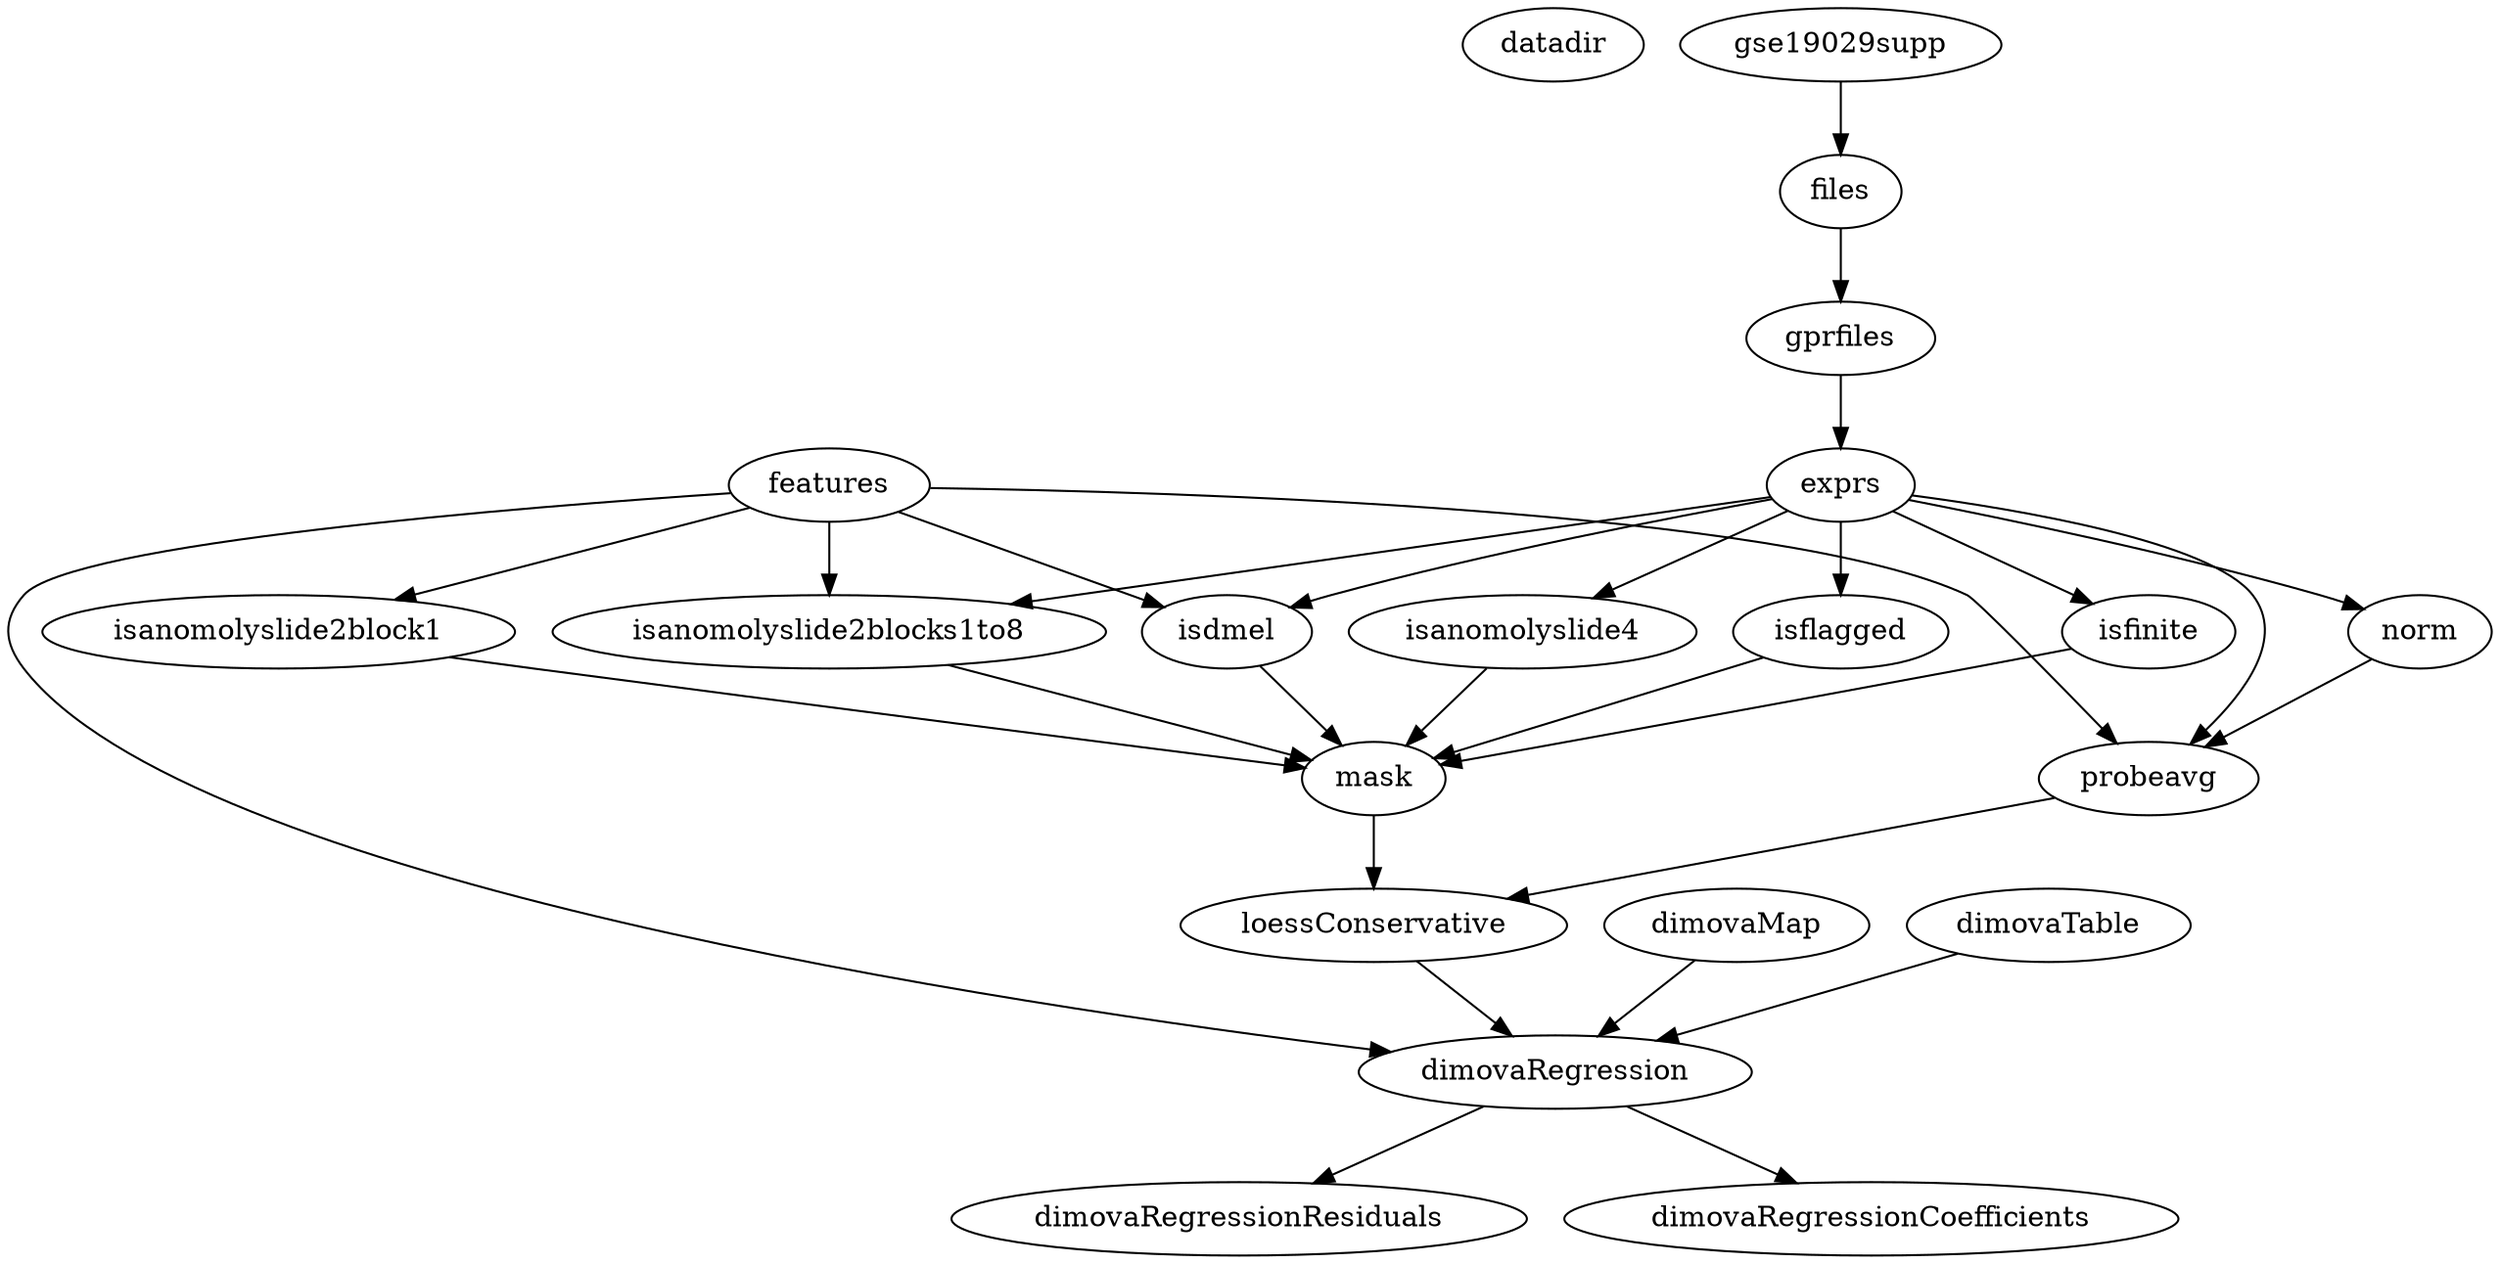 #library(marray)
#library(GEOquery)
#loessConservative <- function(arraydata,filter=matrix(TRUE,nrow(maM(arraydata)),ncol(maM(arraydata)))) {
#  Mnorm = c()
#  for(j in 1:ncol(maM(arraydata))) {
#    x = data.frame(A=maA(arraydata)[filter[,j],j],M=maM(arraydata)[filter[,j],j])
#    l = loess("M~A",x)
#    l.pred = predict(l,data.frame(A = maA(arraydata)[,j]))
#
#    # for conservative adjustment based on l.pred (which we treat as our A-dependent bias estimate), we want:
#    # 1. values greater than l.pred, in absolute value, and having the same sign map to: sign(l.pred)*abs(M-l.pred)
#    # 2. values with sign opposite l.pred (or sign 0) map to: themselves 
#    # 3. values less than or equal to l.pred, in absolute value, and having the same sign map to: 0 
#    case1 = sign(l.pred)==sign(maM(arraydata)[,j]) & abs(maM(arraydata)[,j]) > abs(l.pred)
#    case2 = sign(maM(arraydata)[,j])==-sign(l.pred) | sign(maM(arraydata)[,j])==0
#    case3 = sign(l.pred)==sign(maM(arraydata)[,j]) & abs(maM(arraydata)[,j]) <= abs(l.pred)
#
#    case1[is.na(case1)]=FALSE
#    case2[is.na(case2)]=FALSE
#    case3[is.na(case3)]=FALSE
#
#    M = maM(arraydata)[,j]
#    Mnormj = rep(NA,length(l.pred))
#    #Mnormj = maM(arraydata)[,j]-l.pred # standard transformation
#    Mnormj[case1] = sign(l.pred[case1])*abs(M[case1]-l.pred[case1])
#    Mnormj[case2] = M[case2]
#    Mnormj[case3] = 0
#    Mnorm = cbind(Mnorm,Mnormj)
#  }
#
#  maM(arraydata) = Mnorm
#  arraydata
#}
#getURL <- function(url) {
#  temp <- tempfile()
#  download.file(url, temp, method="wget")
#  return(temp)
#}

#referenceDimovaGenesToProbes <- function(annotFileDimova, probes) {
#  dimova_genes = read.delim(annotFileDimova,as.is=TRUE)
#  dimova_genes[c(2,6,10,12,18,24,30,35,49,56,61,112,159),1] = c("DNAprim","E2f","CG5250","E2f2","Dp","Rbf","Rbf2","NtR","CG2543","CycE","RfC40","Chd3","sd")
#  rownames(dimova_genes) = dimova_genes[,1]
#
#  dimova_index = sapply(1:nrow(dimova_genes),function(j) {
#    gene = dimova_genes[j,1]
#    i = which(probes$GENE_SYMBOL==gene)
#    if(length(i)==0) {
#      fbid = dimova_genes[j,2]
#      i = which(probes$FLYBASE_ID==fbid)
#    }
#    return(i)
#  })
#  names(dimova_index) = dimova_genes[,1]
#
#  unmapped = which(sapply(dimova_index,length)==0)
#  alt = sapply(unmapped,function(i) { dimova_genes[i,"NAME"] })
#
#  altmap = sapply(alt,function(sym) {
#    i = which(grepl(sym,probes$GENE_SYMBOL))
#  })
#
#  dimova_index[unmapped] = altmap
#  unmapped = which(sapply(dimova_index,length)==0)
#
#  alt = sapply(unmapped,function(i) { dimova_genes[i,"SYMBOL"] })
#  altmap = sapply(alt,function(sym) {
#    i = which(grepl(sym,probes$GENE_SYMBOL))
#    if(length(i)>0) {
#      print(paste(sym,"matched",probes$GENE_SYMBOL[i]))
#    }
#    return(i)
#  })
#
#  altmap
#  altmap["CG13345"] = c()
#  dimova_index[unmapped[names(altmap)]] = altmap
#
#  unmapped = which(sapply(dimova_index,length)==0)
#  altmap = list() # go through and manually try to map the unmapped genes
#
#  # map DNApol-alpha180
#  i = sapply(1:ncol(probes),function(j) { which(grepl("DNApol",probes[,j]))})
#  altmap[[names(unmapped)[1]]] = i[[which(sapply(i,length)>1)[4]]][1]
#
#  # map CG13345, FBgn0086356
#  i = sapply(1:ncol(probes),function(j) { which(grepl("CG13345",probes[,j]))})
#  altmap[[names(unmapped)[3]]] = i[[5]]
#
#  dimova_index[names(altmap)] = altmap
#
#  rm(alt,altmap,i)
#  unmapped = which(sapply(dimova_index,length)==0)
#  dimova_index
#}
#dimovaRegression <- function(arraydata, dimova_table, dimova_map, features) {
#  dimova_submap <- dimova_map[which(dimova_map[,2] %in% rownames(dimova_table)),]
#  dimova_submap_rows <- sapply(dimova_submap[,1],function(x) which(features$PROBE_ID==x))
#  Y = maM(arraydata)[dimova_submap_rows,]
#  rownames(Y) = dimova_submap[,1]
#  models = list()
#  for (j in 1:ncol(Y)) {
#    subset = !is.na(Y[,j])
#    data = data.frame(Y=Y[subset,j],dimova_table[dimova_submap[subset,2],])
#    models[[j]] = lm("Y~0+E2F1+E2F2+DP+RBF1+RBF2+RBF12",data)
#  }
#  models
##  x = sapply(models,function(x) { x$coefficients })
#}
#dimovaTable <- function(table1a, table1b, table1c) {
#  dimova_table1a = read.delim(table1a,as.is=TRUE,row.names=1)
#  dimova_table1b = read.delim(table1b,as.is=TRUE,row.names=1)
#  dimova_table1c = read.delim(table1c,as.is=TRUE,row.names=1)
#
#  dimova_table = rbind(dimova_table1a,dimova_table1b,dimova_table1c)
#
#  rownames(dimova_table)[rownames(dimova_table)=="Sd"]="sd"
#  rownames(dimova_table)[rownames(dimova_table)=="Ntr"]="NtR"
#  dimova_table
#}
#options("data.path" = "/tmp")

digraph gse19029 {
  datadir [expression="'/tmp'"]
  gse19029supp [function=getGEOSuppFiles,GEO="'GSE19029'",makeDirectory=FALSE,baseDir="getOption('data.path')"]
//  datadir -> gse19029supp
  files [expression="if (untar(rownames(gse19029supp)[[1]],exdir=getOption('data.path'))==0) untar(rownames(gse19029supp)[[1]],list=TRUE) else error('untar failed')"]
  gse19029supp -> files
//  datadir -> files

  gprfiles [expression="grep('.gpr.gz$',files,value=TRUE)"]
  files -> gprfiles
  exprs [function="read.GenePix", path="getOption('data.path')"]
//  datadir -> exprs [name=path]
  gprfiles -> exprs [name=fnames]

//  FBids [expression="with(maInfo(maGnames(exprs)),regmatches(Name,regexec('FBgn[0-9]+$',Name)))"]
//  FBids [expression="with(maInfo(maGnames(exprs)),sapply(Name,function(x) { pos = regexpr('FBgn[0-9]+$',x); if(pos==-1) NA else regmatches(x,pos) }))"]
  
//  features [expression="read.delim(system.file('extdata', 'v4.3_genelist_L1.1.1.10_master.txt.gz', package='dotpipeR'),skip=30,as.is=TRUE)"]
  features [expression="read.delim(getURL('https://github.com/imfoo/DimovaData/blob/master/v4.3_genelist_L1.1.1.10_master.txt.gz?raw=true'),skip=30,as.is=TRUE)"]

//  gplfile [function=getGEOfile, GEO="'GPL9528'",baseDir="getOption('data.path')"]
//  probes [function="read.delim", sep="'\t'", skip=41]
//  gplfile -> probes [name=file]
////  datadir -> gplfile
//
//  features [expression="merge(maInfo(maGnames(exprs)), probes, by='ID', all.x=TRUE, all.y=FALSE)"]
//  exprs -> features
//  probes -> features

  isdmel [expression="matrix(rep(p[,7]=='Drosophila melanogaster',ncol(exprs)),nrow(exprs),ncol(exprs))"]
  features -> isdmel [name=p]
  exprs -> isdmel
  isfinite [expression="is.finite(maM(exprs))"]
  exprs -> isfinite
  isanomolyslide2block1 [expression="cbind(FALSE,p$ARRAY_BLOCK==1,FALSE,FALSE,FALSE)"]
  features -> isanomolyslide2block1 [name=p]
  isanomolyslide2blocks1to8 [expression="cbind(FALSE,log2(maRb(exprs[,2]))<8.15&p$ARRAY_BLOCK<=8,FALSE,FALSE,FALSE)"]
  features -> isanomolyslide2blocks1to8 [name=p]
  exprs -> isanomolyslide2blocks1to8
  isanomolyslide4 [expression="cbind(FALSE,FALSE,FALSE,log2(maRb(exprs[,4]))>11.5,FALSE)"]
  exprs -> isanomolyslide4
  isflagged [expression="maW(exprs) < -50"]
  exprs -> isflagged 

  mask [expression="isdmel & isfinite & !isanomolyslide2block1 & !isanomolyslide2blocks1to8 & !isanomolyslide4 & !isflagged"]
  isdmel -> mask
  isfinite -> mask
  isanomolyslide2block1 -> mask
  isanomolyslide2blocks1to8 -> mask
  isanomolyslide4 -> mask
  isflagged -> mask

  norm [expression="as(exprs,'marrayNorm')"]
  exprs -> norm
  probeavg [expression="maM(norm)<-apply(maM(exprs),2,FUN=function(x) { ave(x, features[,'GENE_SYMBOL'], FUN=function(y) { mean(y,na.rm=TRUE) }) });norm"] // set exprs M values to the average over features with identical GENE_SYMBOLS
  norm -> probeavg
  exprs -> probeavg
  features -> probeavg
  
  loessConservative [function="loessConservative"]
  probeavg -> loessConservative [name=arraydata]
  mask -> loessConservative [name=filter]

//  dimovaGenesIndex [function=referenceDimovaGenesToProbes, annotFileDimova="getURL('https://github.com/imfoo/DimovaData/raw/master/Dimova_flybase_annotation.txt')"]
//  features -> dimovaGenesIndex [name=probes]
//  datadir -> dimovaGenesIndex

  dimovaMap [expression="read.delim(getURL('https://github.com/imfoo/DimovaData/raw/master/Dimova_map.txt'),header=FALSE,as.is=TRUE)"]
//sapply(names(pipeline['dimovaGenesIndex']),function(n) rbind(n,pipeline['dimovaGenesIndex'][[n]]))
// a <- data.frame(t(matrix(unlist(sapply(names(pipeline['dimovaGenesIndex']),function(n) if (length(pipeline['dimovaGenesIndex'][[n]]>0)) rbind(n,pipeline['dimovaGenesIndex'][[n]]))),nrow=2)),stringsAsFactors=FALSE)
// cbind(a[,1],pipeline['features'][a[,2],'PROBE_ID'])

  dimovaTable [expression="read.delim(getURL('https://github.com/imfoo/DimovaData/raw/master/Dimova_table1.txt'),as.is=TRUE,row.names=1)"]
//  dimovaTable [function="read.delim", file="getURL('https://github.com/imfoo/DimovaData/raw/master/Dimova_table1.txt')","as.is"=TRUE,"row.names"=1]
//  dimovaTable [function=dimovaTable, table1a="file.path(datadir,'supp_dimova/table1a_formatted.txt')", table1b="file.path(datadir,'supp_dimova/table1b_formatted.txt')", table1c="file.path(datadir,'supp_dimova/table1c_formatted.txt')"]
//  datadir -> dimovaTable

  dimovaRegression [function=dimovaRegression]
  loessConservative -> dimovaRegression [name=arraydata]
  dimovaTable -> dimovaRegression [name=dimova_table]
  dimovaMap -> dimovaRegression [name=dimova_map]
  features -> dimovaRegression [name=features]
  dimovaRegressionResiduals [expression="sapply(models,function(x) { x$residuals })"]
  dimovaRegression -> dimovaRegressionResiduals [name=models]
  dimovaRegressionCoefficients [expression="sapply(models,function(x) { x$coefficients })"]
  dimovaRegression -> dimovaRegressionCoefficients [name=models]
}
